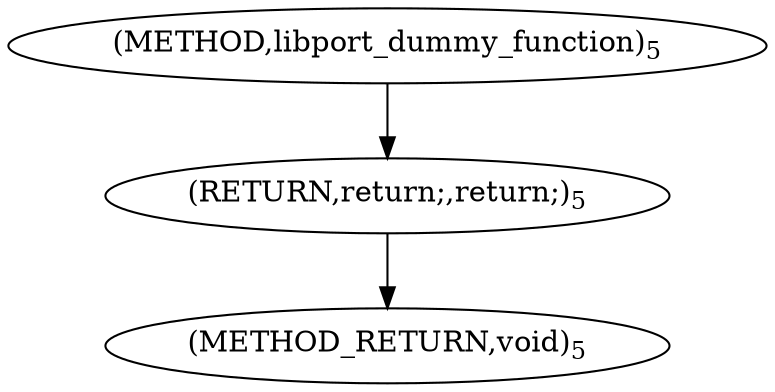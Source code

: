 digraph "libport_dummy_function" {  
"77981" [label = <(RETURN,return;,return;)<SUB>5</SUB>> ]
"77979" [label = <(METHOD,libport_dummy_function)<SUB>5</SUB>> ]
"77982" [label = <(METHOD_RETURN,void)<SUB>5</SUB>> ]
  "77981" -> "77982" 
  "77979" -> "77981" 
}
